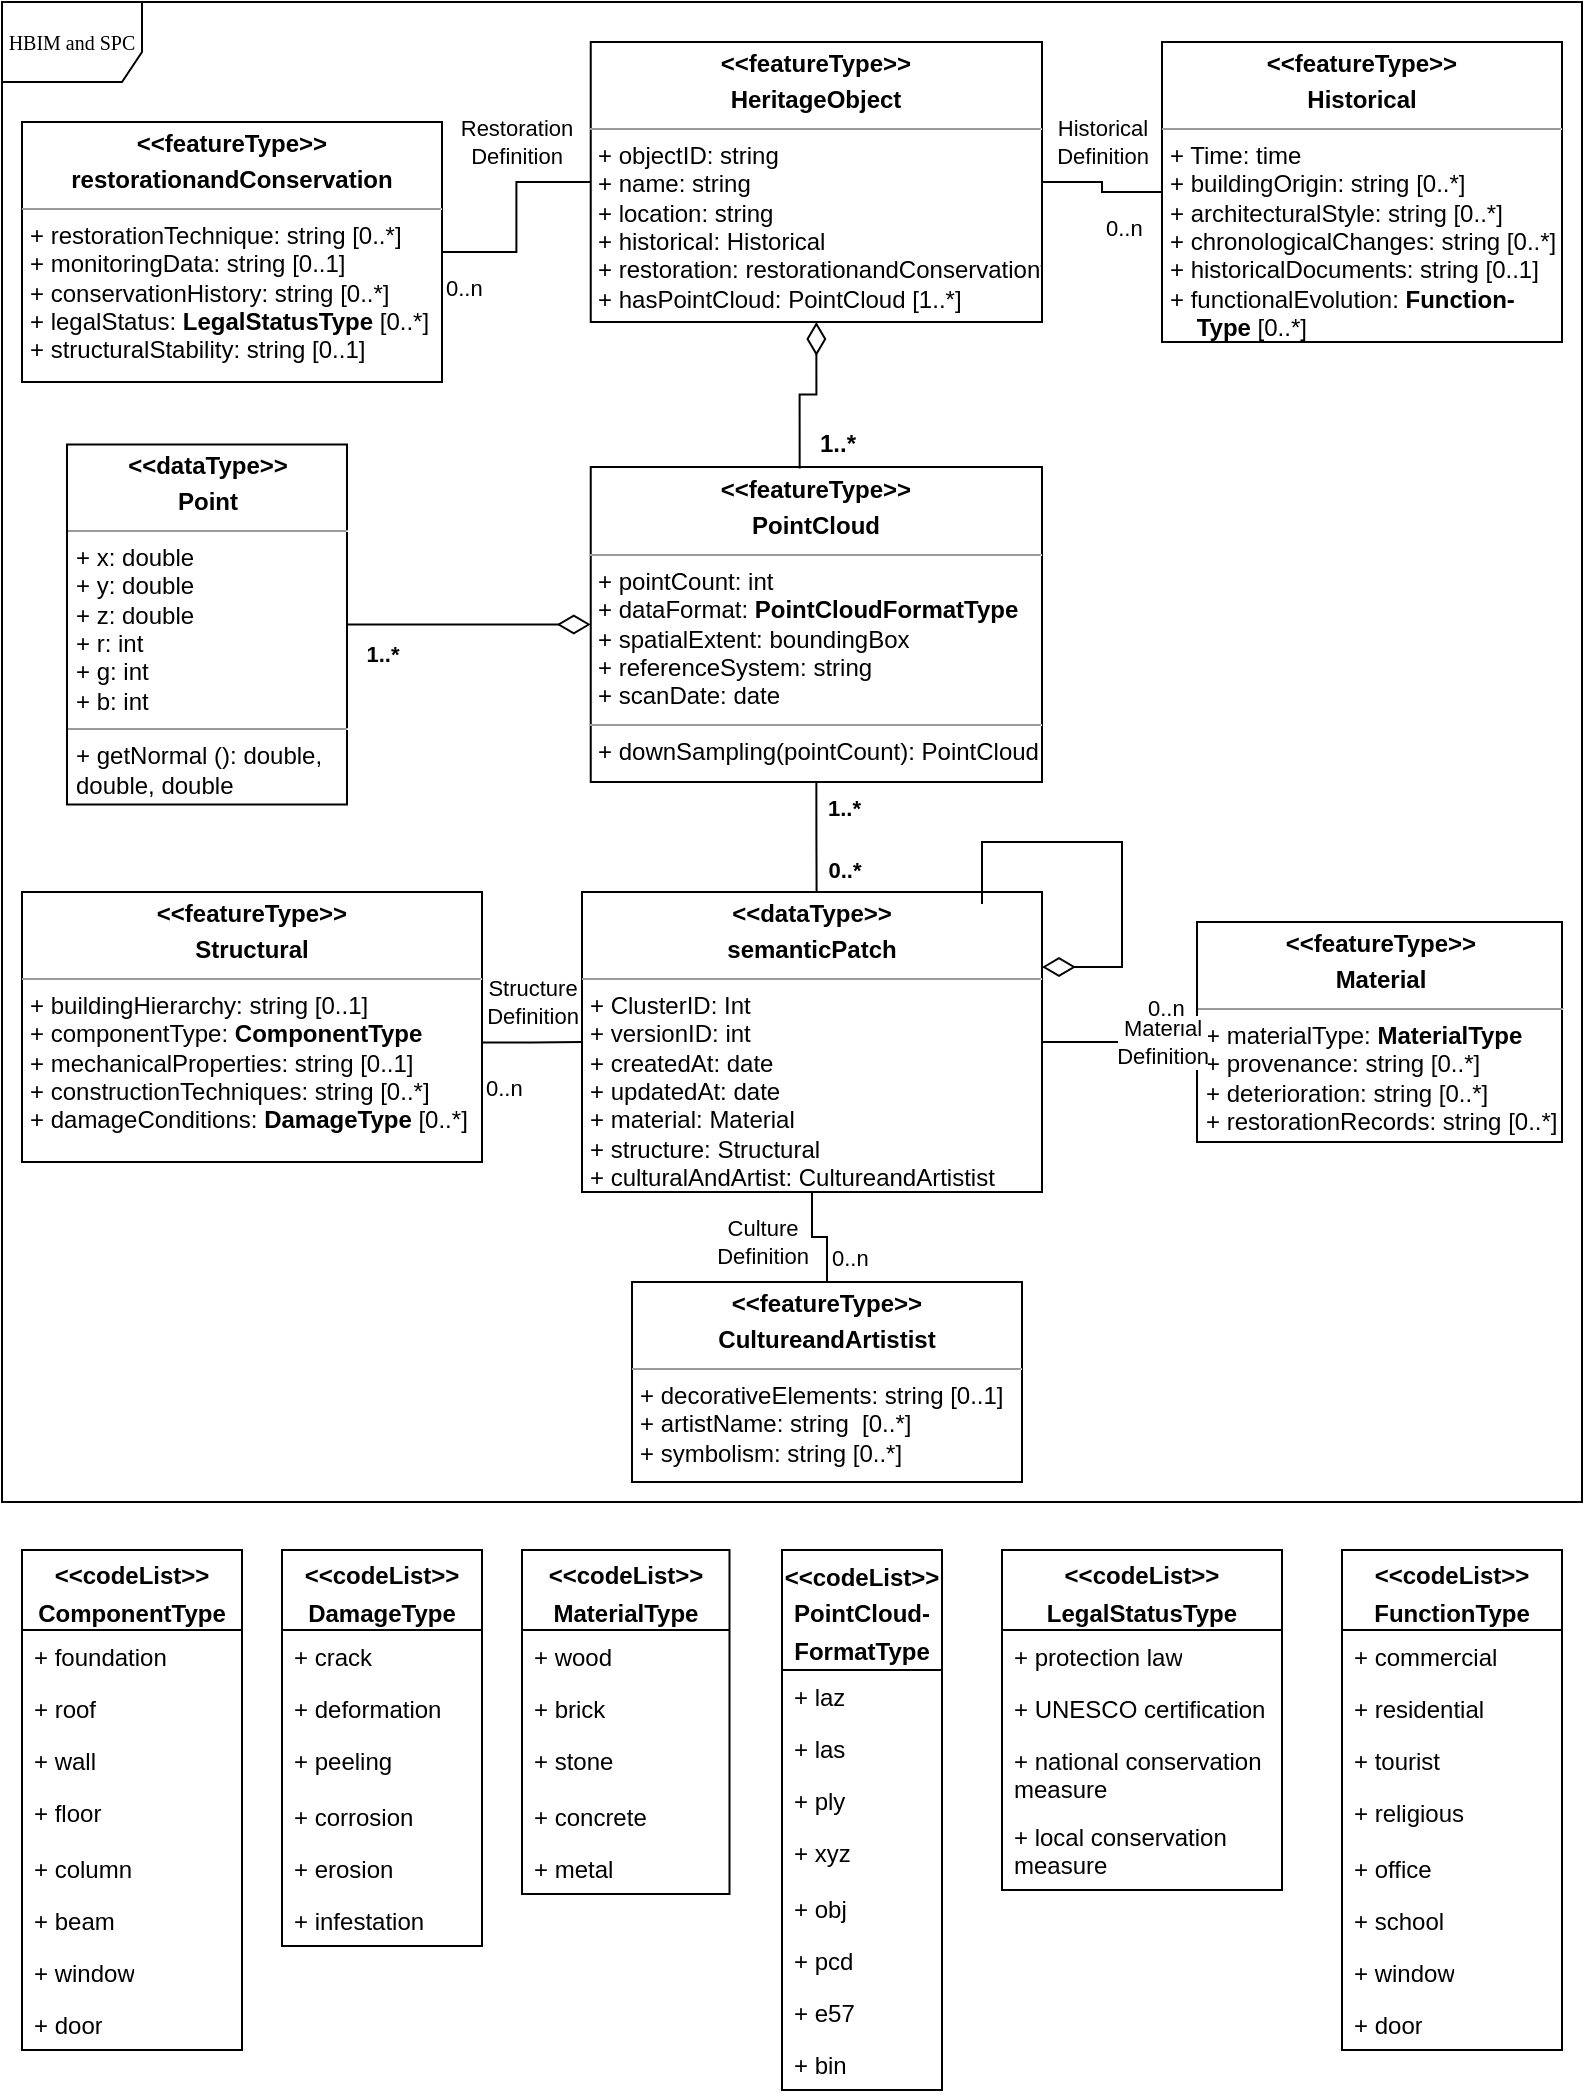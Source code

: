 <mxfile version="27.1.6">
  <diagram name="Page-1" id="c4acf3e9-155e-7222-9cf6-157b1a14988f">
    <mxGraphModel dx="1188" dy="654" grid="1" gridSize="10" guides="1" tooltips="1" connect="1" arrows="1" fold="1" page="1" pageScale="1" pageWidth="850" pageHeight="1100" background="none" math="0" shadow="0">
      <root>
        <mxCell id="0" />
        <mxCell id="1" parent="0" />
        <mxCell id="17acba5748e5396b-1" value="HBIM and SPC" style="shape=umlFrame;whiteSpace=wrap;html=1;rounded=0;shadow=0;comic=0;labelBackgroundColor=none;strokeWidth=1;fontFamily=Verdana;fontSize=10;align=center;width=70;height=40;" parent="1" vertex="1">
          <mxGeometry x="30" y="20" width="790" height="750" as="geometry" />
        </mxCell>
        <mxCell id="5d2195bd80daf111-15" value="&lt;p style=&quot;margin:0px;margin-top:4px;text-align:center;&quot;&gt;&lt;b&gt;&amp;lt;&amp;lt;dataType&amp;gt;&amp;gt;&lt;/b&gt;&lt;b&gt;&lt;/b&gt;&lt;/p&gt;&lt;p style=&quot;margin:0px;margin-top:4px;text-align:center;&quot;&gt;&lt;b&gt;Point&lt;/b&gt;&lt;/p&gt;&lt;hr size=&quot;1&quot;&gt;&lt;p style=&quot;margin:0px;margin-left:4px;&quot;&gt;+ x:&amp;nbsp;&lt;span style=&quot;background-color: transparent; color: light-dark(rgb(0, 0, 0), rgb(255, 255, 255));&quot;&gt;double&lt;/span&gt;&lt;/p&gt;&lt;p style=&quot;margin:0px;margin-left:4px;&quot;&gt;+ y:&amp;nbsp;&lt;span style=&quot;background-color: transparent; color: light-dark(rgb(0, 0, 0), rgb(255, 255, 255));&quot;&gt;double&lt;/span&gt;&lt;/p&gt;&lt;p style=&quot;margin:0px;margin-left:4px;&quot;&gt;+ z: double&lt;br&gt;+ r: int&lt;/p&gt;&lt;p style=&quot;margin:0px;margin-left:4px;&quot;&gt;+ g: int&lt;/p&gt;&lt;p style=&quot;margin:0px;margin-left:4px;&quot;&gt;+ b: int&lt;/p&gt;&lt;hr size=&quot;1&quot;&gt;&lt;p style=&quot;margin:0px;margin-left:4px;&quot;&gt;+ getNormal (): double,&amp;nbsp;&lt;/p&gt;&lt;p style=&quot;margin:0px;margin-left:4px;&quot;&gt;double, double&lt;/p&gt;" style="verticalAlign=top;align=left;overflow=fill;fontSize=12;fontFamily=Helvetica;html=1;rounded=0;shadow=0;comic=0;labelBackgroundColor=none;strokeWidth=1" parent="1" vertex="1">
          <mxGeometry x="62.5" y="241.25" width="140" height="180" as="geometry" />
        </mxCell>
        <mxCell id="5d2195bd80daf111-18" value="&lt;p style=&quot;margin:0px;margin-top:4px;text-align:center;&quot;&gt;&lt;b&gt;&amp;lt;&amp;lt;featureType&amp;gt;&amp;gt;&lt;/b&gt;&lt;b&gt;&lt;/b&gt;&lt;/p&gt;&lt;p style=&quot;margin:0px;margin-top:4px;text-align:center;&quot;&gt;&lt;b&gt;HeritageObject&lt;/b&gt;&lt;/p&gt;&lt;hr size=&quot;1&quot;&gt;&lt;p style=&quot;margin:0px;margin-left:4px;&quot;&gt;+ objectID: string&lt;br&gt;+ name: string&lt;/p&gt;&lt;p style=&quot;margin:0px;margin-left:4px;&quot;&gt;+ location: string&lt;/p&gt;&lt;p style=&quot;margin:0px;margin-left:4px;&quot;&gt;+ historical: Historical&lt;/p&gt;&lt;p style=&quot;margin: 0px 0px 0px 4px;&quot;&gt;+ restoration:&amp;nbsp;&lt;span style=&quot;background-color: transparent; color: light-dark(rgb(0, 0, 0), rgb(255, 255, 255)); text-align: center;&quot;&gt;restorationandConservationt&lt;/span&gt;&lt;/p&gt;&lt;p style=&quot;margin:0px;margin-left:4px;&quot;&gt;+ hasPointCloud: PointCloud [1..*]&lt;/p&gt;" style="verticalAlign=top;align=left;overflow=fill;fontSize=12;fontFamily=Helvetica;html=1;rounded=0;shadow=0;comic=0;labelBackgroundColor=none;strokeWidth=1" parent="1" vertex="1">
          <mxGeometry x="324.37" y="40" width="225.63" height="140" as="geometry" />
        </mxCell>
        <mxCell id="TEzwwiUS5SfaXioJ1mf_-9" value="&lt;p style=&quot;margin:0px;margin-top:4px;text-align:center;&quot;&gt;&lt;b&gt;&amp;lt;&amp;lt;featureType&amp;gt;&amp;gt;&lt;/b&gt;&lt;b&gt;&lt;/b&gt;&lt;/p&gt;&lt;p style=&quot;margin:0px;margin-top:4px;text-align:center;&quot;&gt;&lt;b&gt;PointCloud&lt;/b&gt;&lt;/p&gt;&lt;hr size=&quot;1&quot;&gt;&lt;p style=&quot;margin:0px;margin-left:4px;&quot;&gt;+ pointCount: int&lt;/p&gt;&lt;p style=&quot;margin:0px;margin-left:4px;&quot;&gt;+ dataFormat:&amp;nbsp;&lt;b style=&quot;text-align: center;&quot;&gt;PointCloudFormatType&lt;/b&gt;&lt;br&gt;+ spatialExtent: boundingBox&lt;br&gt;&lt;/p&gt;&lt;p style=&quot;margin:0px;margin-left:4px;&quot;&gt;+ referenceSystem: string&lt;/p&gt;&lt;p style=&quot;margin:0px;margin-left:4px;&quot;&gt;+ scanDate: date&lt;/p&gt;&lt;hr size=&quot;1&quot;&gt;&lt;p style=&quot;margin:0px;margin-left:4px;&quot;&gt;+ downSampling(pointCount): PointCloud&lt;/p&gt;" style="verticalAlign=top;align=left;overflow=fill;fontSize=12;fontFamily=Helvetica;html=1;rounded=0;shadow=0;comic=0;labelBackgroundColor=none;strokeWidth=1" parent="1" vertex="1">
          <mxGeometry x="324.37" y="252.5" width="225.63" height="157.5" as="geometry" />
        </mxCell>
        <mxCell id="TEzwwiUS5SfaXioJ1mf_-10" value="&lt;p style=&quot;margin:0px;margin-top:4px;text-align:center;&quot;&gt;&lt;b&gt;&amp;lt;&amp;lt;featureType&amp;gt;&amp;gt;&lt;/b&gt;&lt;b&gt;&lt;/b&gt;&lt;/p&gt;&lt;p style=&quot;margin:0px;margin-top:4px;text-align:center;&quot;&gt;&lt;b&gt;Historical&lt;/b&gt;&lt;/p&gt;&lt;hr size=&quot;1&quot;&gt;&lt;p style=&quot;margin:0px;margin-left:4px;&quot;&gt;+ Time: time&lt;/p&gt;&lt;p style=&quot;margin:0px;margin-left:4px;&quot;&gt;+ buildingOrigin: string&amp;nbsp;&lt;span style=&quot;background-color: transparent; color: light-dark(rgb(0, 0, 0), rgb(255, 255, 255));&quot;&gt;[0..*]&lt;/span&gt;&lt;/p&gt;&lt;p style=&quot;margin:0px;margin-left:4px;&quot;&gt;+ architecturalStyle: string&amp;nbsp;[0..*]&lt;/p&gt;&lt;p style=&quot;margin:0px;margin-left:4px;&quot;&gt;+ chronologicalChanges: string&amp;nbsp;[0..*]&lt;/p&gt;&lt;p style=&quot;margin:0px;margin-left:4px;&quot;&gt;+ historicalDocuments: string&amp;nbsp;[0..1]&lt;/p&gt;&lt;p style=&quot;margin:0px;margin-left:4px;&quot;&gt;+ functionalEvolution: &lt;b&gt;Function-&lt;/b&gt;&lt;/p&gt;&lt;p style=&quot;margin:0px;margin-left:4px;&quot;&gt;&lt;b&gt;&amp;nbsp; &amp;nbsp; T&lt;span style=&quot;background-color: transparent; color: light-dark(rgb(0, 0, 0), rgb(255, 255, 255));&quot;&gt;ype&amp;nbsp;&lt;/span&gt;&lt;/b&gt;&lt;span style=&quot;background-color: transparent; color: light-dark(rgb(0, 0, 0), rgb(255, 255, 255));&quot;&gt;[0..*]&lt;/span&gt;&lt;/p&gt;" style="verticalAlign=top;align=left;overflow=fill;fontSize=12;fontFamily=Helvetica;html=1;rounded=0;shadow=0;comic=0;labelBackgroundColor=none;strokeWidth=1" parent="1" vertex="1">
          <mxGeometry x="610" y="40" width="200" height="150" as="geometry" />
        </mxCell>
        <mxCell id="TEzwwiUS5SfaXioJ1mf_-11" value="&lt;p style=&quot;margin:0px;margin-top:4px;text-align:center;&quot;&gt;&lt;b&gt;&amp;lt;&amp;lt;featureType&amp;gt;&amp;gt;&lt;/b&gt;&lt;b&gt;&lt;/b&gt;&lt;/p&gt;&lt;p style=&quot;margin:0px;margin-top:4px;text-align:center;&quot;&gt;&lt;b&gt;CultureandArtistist&lt;/b&gt;&lt;/p&gt;&lt;hr size=&quot;1&quot;&gt;&lt;p style=&quot;margin:0px;margin-left:4px;&quot;&gt;+ decorativeElements: string [0..1]&lt;/p&gt;&lt;p style=&quot;margin:0px;margin-left:4px;&quot;&gt;+ artistName: string&amp;nbsp; [0..*]&lt;br&gt;&lt;/p&gt;&lt;p style=&quot;margin:0px;margin-left:4px;&quot;&gt;+ symbolism: string&amp;nbsp;[0..*]&lt;/p&gt;&lt;p style=&quot;margin:0px;margin-left:4px;&quot;&gt;&lt;br&gt;&lt;/p&gt;&lt;hr size=&quot;1&quot;&gt;&lt;p style=&quot;margin:0px;margin-left:4px;&quot;&gt;&lt;br&gt;&lt;/p&gt;" style="verticalAlign=top;align=left;overflow=fill;fontSize=12;fontFamily=Helvetica;html=1;rounded=0;shadow=0;comic=0;labelBackgroundColor=none;strokeWidth=1" parent="1" vertex="1">
          <mxGeometry x="345" y="660" width="195" height="100" as="geometry" />
        </mxCell>
        <mxCell id="nKKZoiiLEV9BoTgGwU7D-1" value="&lt;p style=&quot;margin:0px;margin-top:4px;text-align:center;&quot;&gt;&lt;b&gt;&amp;lt;&amp;lt;dataType&amp;gt;&amp;gt;&lt;/b&gt;&lt;b&gt;&lt;/b&gt;&lt;/p&gt;&lt;p style=&quot;margin:0px;margin-top:4px;text-align:center;&quot;&gt;&lt;b&gt;semanticPatch&lt;/b&gt;&lt;/p&gt;&lt;hr size=&quot;1&quot;&gt;&lt;p style=&quot;margin:0px;margin-left:4px;&quot;&gt;+ ClusterID: Int&lt;/p&gt;&lt;p style=&quot;margin:0px;margin-left:4px;&quot;&gt;+&amp;nbsp;versionID: int&lt;/p&gt;&lt;p style=&quot;margin:0px;margin-left:4px;&quot;&gt;+&amp;nbsp;createdAt: date&lt;/p&gt;&lt;p style=&quot;margin:0px;margin-left:4px;&quot;&gt;+&amp;nbsp;updatedAt: date&lt;br&gt;+ material: Material&lt;br&gt;&lt;/p&gt;&lt;p style=&quot;margin:0px;margin-left:4px;&quot;&gt;+ structure: Structural&lt;/p&gt;&lt;p style=&quot;margin:0px;margin-left:4px;&quot;&gt;&lt;span style=&quot;background-color: transparent;&quot;&gt;+ culturalAndArtist:&amp;nbsp;&lt;/span&gt;&lt;span style=&quot;background-color: transparent; color: light-dark(rgb(0, 0, 0), rgb(255, 255, 255)); text-align: center;&quot;&gt;CultureandArtistist&lt;/span&gt;&lt;/p&gt;" style="verticalAlign=top;align=left;overflow=fill;fontSize=12;fontFamily=Helvetica;html=1;rounded=0;shadow=0;comic=0;labelBackgroundColor=none;strokeWidth=1" parent="1" vertex="1">
          <mxGeometry x="320" y="465" width="230" height="150" as="geometry" />
        </mxCell>
        <mxCell id="nKKZoiiLEV9BoTgGwU7D-4" value="&lt;span style=&quot;font-size: 12px; background-color: rgb(255, 255, 255);&quot;&gt;&lt;b&gt;1..*&lt;/b&gt;&lt;/span&gt;" style="endArrow=none;html=1;endSize=12;startArrow=diamondThin;startSize=14;startFill=0;edgeStyle=orthogonalEdgeStyle;align=left;verticalAlign=bottom;rounded=0;exitX=0.5;exitY=1;exitDx=0;exitDy=0;entryX=0.463;entryY=0.005;entryDx=0;entryDy=0;entryPerimeter=0;" parent="1" source="5d2195bd80daf111-18" target="TEzwwiUS5SfaXioJ1mf_-9" edge="1">
          <mxGeometry x="0.92" y="8" relative="1" as="geometry">
            <mxPoint x="476.58" y="139.78" as="sourcePoint" />
            <mxPoint x="426.5" y="190" as="targetPoint" />
            <mxPoint as="offset" />
          </mxGeometry>
        </mxCell>
        <mxCell id="nAgL4a00uUSetXV4vr-E-5" value="&lt;p style=&quot;text-wrap-mode: nowrap; margin: 4px 0px 0px;&quot;&gt;&lt;b&gt;&amp;lt;&amp;lt;codeList&amp;gt;&amp;gt;&lt;/b&gt;&lt;/p&gt;&lt;p style=&quot;text-wrap-mode: nowrap; margin: 4px 0px 0px;&quot;&gt;&lt;b&gt;MaterialType&lt;/b&gt;&lt;/p&gt;" style="swimlane;fontStyle=0;childLayout=stackLayout;horizontal=1;startSize=40;fillColor=none;horizontalStack=0;resizeParent=1;resizeParentMax=0;resizeLast=0;collapsible=1;marginBottom=0;whiteSpace=wrap;html=1;" parent="1" vertex="1">
          <mxGeometry x="290" y="794" width="103.75" height="172" as="geometry">
            <mxRectangle x="45" y="650" width="140" height="50" as="alternateBounds" />
          </mxGeometry>
        </mxCell>
        <mxCell id="nAgL4a00uUSetXV4vr-E-6" value="+ wood" style="text;strokeColor=none;fillColor=none;align=left;verticalAlign=top;spacingLeft=4;spacingRight=4;overflow=hidden;rotatable=0;points=[[0,0.5],[1,0.5]];portConstraint=eastwest;whiteSpace=wrap;html=1;" parent="nAgL4a00uUSetXV4vr-E-5" vertex="1">
          <mxGeometry y="40" width="103.75" height="26" as="geometry" />
        </mxCell>
        <mxCell id="nAgL4a00uUSetXV4vr-E-7" value="+ brick" style="text;strokeColor=none;fillColor=none;align=left;verticalAlign=top;spacingLeft=4;spacingRight=4;overflow=hidden;rotatable=0;points=[[0,0.5],[1,0.5]];portConstraint=eastwest;whiteSpace=wrap;html=1;" parent="nAgL4a00uUSetXV4vr-E-5" vertex="1">
          <mxGeometry y="66" width="103.75" height="26" as="geometry" />
        </mxCell>
        <mxCell id="nAgL4a00uUSetXV4vr-E-8" value="+ stone" style="text;strokeColor=none;fillColor=none;align=left;verticalAlign=top;spacingLeft=4;spacingRight=4;overflow=hidden;rotatable=0;points=[[0,0.5],[1,0.5]];portConstraint=eastwest;whiteSpace=wrap;html=1;" parent="nAgL4a00uUSetXV4vr-E-5" vertex="1">
          <mxGeometry y="92" width="103.75" height="28" as="geometry" />
        </mxCell>
        <mxCell id="nAgL4a00uUSetXV4vr-E-10" value="+ concrete" style="text;strokeColor=none;fillColor=none;align=left;verticalAlign=top;spacingLeft=4;spacingRight=4;overflow=hidden;rotatable=0;points=[[0,0.5],[1,0.5]];portConstraint=eastwest;whiteSpace=wrap;html=1;" parent="nAgL4a00uUSetXV4vr-E-5" vertex="1">
          <mxGeometry y="120" width="103.75" height="26" as="geometry" />
        </mxCell>
        <mxCell id="nAgL4a00uUSetXV4vr-E-9" value="+ metal" style="text;strokeColor=none;fillColor=none;align=left;verticalAlign=top;spacingLeft=4;spacingRight=4;overflow=hidden;rotatable=0;points=[[0,0.5],[1,0.5]];portConstraint=eastwest;whiteSpace=wrap;html=1;" parent="nAgL4a00uUSetXV4vr-E-5" vertex="1">
          <mxGeometry y="146" width="103.75" height="26" as="geometry" />
        </mxCell>
        <mxCell id="CEyRhejeGveDKExYz_UF-1" value="&lt;p style=&quot;text-wrap-mode: nowrap; margin: 4px 0px 0px;&quot;&gt;&lt;b&gt;&amp;lt;&amp;lt;codeList&amp;gt;&amp;gt;&lt;/b&gt;&lt;/p&gt;&lt;p style=&quot;text-wrap-mode: nowrap; margin: 4px 0px 0px;&quot;&gt;&lt;b&gt;ComponentType&lt;/b&gt;&lt;/p&gt;" style="swimlane;fontStyle=0;childLayout=stackLayout;horizontal=1;startSize=40;fillColor=none;horizontalStack=0;resizeParent=1;resizeParentMax=0;resizeLast=0;collapsible=1;marginBottom=0;whiteSpace=wrap;html=1;" parent="1" vertex="1">
          <mxGeometry x="40" y="794" width="110" height="250" as="geometry">
            <mxRectangle x="45" y="650" width="140" height="50" as="alternateBounds" />
          </mxGeometry>
        </mxCell>
        <mxCell id="CEyRhejeGveDKExYz_UF-2" value="+ foundation" style="text;strokeColor=none;fillColor=none;align=left;verticalAlign=top;spacingLeft=4;spacingRight=4;overflow=hidden;rotatable=0;points=[[0,0.5],[1,0.5]];portConstraint=eastwest;whiteSpace=wrap;html=1;" parent="CEyRhejeGveDKExYz_UF-1" vertex="1">
          <mxGeometry y="40" width="110" height="26" as="geometry" />
        </mxCell>
        <mxCell id="pAKOb-ZC2pS0GvRrbrl5-13" value="+ roof" style="text;strokeColor=none;fillColor=none;align=left;verticalAlign=top;spacingLeft=4;spacingRight=4;overflow=hidden;rotatable=0;points=[[0,0.5],[1,0.5]];portConstraint=eastwest;whiteSpace=wrap;html=1;" parent="CEyRhejeGveDKExYz_UF-1" vertex="1">
          <mxGeometry y="66" width="110" height="26" as="geometry" />
        </mxCell>
        <mxCell id="CEyRhejeGveDKExYz_UF-3" value="+ wall" style="text;strokeColor=none;fillColor=none;align=left;verticalAlign=top;spacingLeft=4;spacingRight=4;overflow=hidden;rotatable=0;points=[[0,0.5],[1,0.5]];portConstraint=eastwest;whiteSpace=wrap;html=1;" parent="CEyRhejeGveDKExYz_UF-1" vertex="1">
          <mxGeometry y="92" width="110" height="26" as="geometry" />
        </mxCell>
        <mxCell id="CEyRhejeGveDKExYz_UF-4" value="+ floor" style="text;strokeColor=none;fillColor=none;align=left;verticalAlign=top;spacingLeft=4;spacingRight=4;overflow=hidden;rotatable=0;points=[[0,0.5],[1,0.5]];portConstraint=eastwest;whiteSpace=wrap;html=1;" parent="CEyRhejeGveDKExYz_UF-1" vertex="1">
          <mxGeometry y="118" width="110" height="28" as="geometry" />
        </mxCell>
        <mxCell id="CEyRhejeGveDKExYz_UF-5" value="+ column" style="text;strokeColor=none;fillColor=none;align=left;verticalAlign=top;spacingLeft=4;spacingRight=4;overflow=hidden;rotatable=0;points=[[0,0.5],[1,0.5]];portConstraint=eastwest;whiteSpace=wrap;html=1;" parent="CEyRhejeGveDKExYz_UF-1" vertex="1">
          <mxGeometry y="146" width="110" height="26" as="geometry" />
        </mxCell>
        <mxCell id="CEyRhejeGveDKExYz_UF-6" value="+ beam" style="text;strokeColor=none;fillColor=none;align=left;verticalAlign=top;spacingLeft=4;spacingRight=4;overflow=hidden;rotatable=0;points=[[0,0.5],[1,0.5]];portConstraint=eastwest;whiteSpace=wrap;html=1;" parent="CEyRhejeGveDKExYz_UF-1" vertex="1">
          <mxGeometry y="172" width="110" height="26" as="geometry" />
        </mxCell>
        <mxCell id="pAKOb-ZC2pS0GvRrbrl5-14" value="+ window" style="text;strokeColor=none;fillColor=none;align=left;verticalAlign=top;spacingLeft=4;spacingRight=4;overflow=hidden;rotatable=0;points=[[0,0.5],[1,0.5]];portConstraint=eastwest;whiteSpace=wrap;html=1;" parent="CEyRhejeGveDKExYz_UF-1" vertex="1">
          <mxGeometry y="198" width="110" height="26" as="geometry" />
        </mxCell>
        <mxCell id="pAKOb-ZC2pS0GvRrbrl5-15" value="+ door" style="text;strokeColor=none;fillColor=none;align=left;verticalAlign=top;spacingLeft=4;spacingRight=4;overflow=hidden;rotatable=0;points=[[0,0.5],[1,0.5]];portConstraint=eastwest;whiteSpace=wrap;html=1;" parent="CEyRhejeGveDKExYz_UF-1" vertex="1">
          <mxGeometry y="224" width="110" height="26" as="geometry" />
        </mxCell>
        <mxCell id="pAKOb-ZC2pS0GvRrbrl5-5" value="&lt;p style=&quot;margin:0px;margin-top:4px;text-align:center;&quot;&gt;&lt;b&gt;&amp;lt;&amp;lt;featureType&amp;gt;&amp;gt;&lt;/b&gt;&lt;b&gt;&lt;/b&gt;&lt;/p&gt;&lt;p style=&quot;margin:0px;margin-top:4px;text-align:center;&quot;&gt;&lt;b&gt;Material&lt;/b&gt;&lt;/p&gt;&lt;hr size=&quot;1&quot;&gt;&lt;p style=&quot;margin:0px;margin-left:4px;&quot;&gt;+ materialType:&amp;nbsp;&lt;b style=&quot;background-color: transparent; color: light-dark(rgb(0, 0, 0), rgb(255, 255, 255)); text-align: center;&quot;&gt;MaterialType&lt;/b&gt;&lt;/p&gt;&lt;p style=&quot;margin:0px;margin-left:4px;&quot;&gt;+ provenance: string&amp;nbsp;&lt;span style=&quot;background-color: transparent; color: light-dark(rgb(0, 0, 0), rgb(255, 255, 255));&quot;&gt;[0..*]&lt;/span&gt;&lt;/p&gt;&lt;p style=&quot;margin:0px;margin-left:4px;&quot;&gt;+ deterioration: string&amp;nbsp;&lt;span style=&quot;background-color: transparent; color: light-dark(rgb(0, 0, 0), rgb(255, 255, 255));&quot;&gt;[0..*]&lt;/span&gt;&lt;/p&gt;&lt;p style=&quot;margin:0px;margin-left:4px;&quot;&gt;+ restorationRecords: string&amp;nbsp;&lt;span style=&quot;background-color: transparent; color: light-dark(rgb(0, 0, 0), rgb(255, 255, 255));&quot;&gt;[0..*]&lt;/span&gt;&lt;/p&gt;" style="verticalAlign=top;align=left;overflow=fill;fontSize=12;fontFamily=Helvetica;html=1;rounded=0;shadow=0;comic=0;labelBackgroundColor=none;strokeWidth=1" parent="1" vertex="1">
          <mxGeometry x="627.5" y="480" width="182.5" height="110" as="geometry" />
        </mxCell>
        <mxCell id="pAKOb-ZC2pS0GvRrbrl5-6" value="&lt;p style=&quot;margin:0px;margin-top:4px;text-align:center;&quot;&gt;&lt;b&gt;&amp;lt;&amp;lt;featureType&amp;gt;&amp;gt;&lt;/b&gt;&lt;b&gt;&lt;/b&gt;&lt;/p&gt;&lt;p style=&quot;margin:0px;margin-top:4px;text-align:center;&quot;&gt;&lt;b&gt;Structural&lt;/b&gt;&lt;/p&gt;&lt;hr size=&quot;1&quot;&gt;&lt;p style=&quot;margin:0px;margin-left:4px;&quot;&gt;+ buildingHierarchy: string&amp;nbsp;[0..1]&lt;/p&gt;&lt;p style=&quot;margin:0px;margin-left:4px;&quot;&gt;+ componentType:&amp;nbsp;&lt;b style=&quot;background-color: transparent; color: light-dark(rgb(0, 0, 0), rgb(255, 255, 255)); text-align: center;&quot;&gt;ComponentType&lt;/b&gt;&lt;/p&gt;&lt;p style=&quot;margin:0px;margin-left:4px;&quot;&gt;+ mechanicalProperties: string&amp;nbsp;[0..1]&lt;/p&gt;&lt;p style=&quot;margin:0px;margin-left:4px;&quot;&gt;+ constructionTechniques: string&amp;nbsp;[0..*]&lt;/p&gt;&lt;p style=&quot;margin:0px;margin-left:4px;&quot;&gt;+ damageConditions: &lt;b&gt;DamageType&amp;nbsp;&lt;/b&gt;&lt;span style=&quot;background-color: transparent; color: light-dark(rgb(0, 0, 0), rgb(255, 255, 255));&quot;&gt;[0..*]&lt;/span&gt;&lt;/p&gt;" style="verticalAlign=top;align=left;overflow=fill;fontSize=12;fontFamily=Helvetica;html=1;rounded=0;shadow=0;comic=0;labelBackgroundColor=none;strokeWidth=1" parent="1" vertex="1">
          <mxGeometry x="40" y="465" width="230" height="135" as="geometry" />
        </mxCell>
        <mxCell id="pAKOb-ZC2pS0GvRrbrl5-16" value="&lt;p style=&quot;text-wrap-mode: nowrap; margin: 4px 0px 0px;&quot;&gt;&lt;b&gt;&amp;lt;&amp;lt;codeList&amp;gt;&amp;gt;&lt;/b&gt;&lt;/p&gt;&lt;p style=&quot;text-wrap-mode: nowrap; margin: 4px 0px 0px;&quot;&gt;&lt;b&gt;DamageType&lt;/b&gt;&lt;/p&gt;" style="swimlane;fontStyle=0;childLayout=stackLayout;horizontal=1;startSize=40;fillColor=none;horizontalStack=0;resizeParent=1;resizeParentMax=0;resizeLast=0;collapsible=1;marginBottom=0;whiteSpace=wrap;html=1;" parent="1" vertex="1">
          <mxGeometry x="170" y="794" width="100" height="198" as="geometry">
            <mxRectangle x="45" y="650" width="140" height="50" as="alternateBounds" />
          </mxGeometry>
        </mxCell>
        <mxCell id="pAKOb-ZC2pS0GvRrbrl5-17" value="+ crack" style="text;strokeColor=none;fillColor=none;align=left;verticalAlign=top;spacingLeft=4;spacingRight=4;overflow=hidden;rotatable=0;points=[[0,0.5],[1,0.5]];portConstraint=eastwest;whiteSpace=wrap;html=1;" parent="pAKOb-ZC2pS0GvRrbrl5-16" vertex="1">
          <mxGeometry y="40" width="100" height="26" as="geometry" />
        </mxCell>
        <mxCell id="pAKOb-ZC2pS0GvRrbrl5-18" value="+ deformation" style="text;strokeColor=none;fillColor=none;align=left;verticalAlign=top;spacingLeft=4;spacingRight=4;overflow=hidden;rotatable=0;points=[[0,0.5],[1,0.5]];portConstraint=eastwest;whiteSpace=wrap;html=1;" parent="pAKOb-ZC2pS0GvRrbrl5-16" vertex="1">
          <mxGeometry y="66" width="100" height="26" as="geometry" />
        </mxCell>
        <mxCell id="pAKOb-ZC2pS0GvRrbrl5-19" value="+ peeling" style="text;strokeColor=none;fillColor=none;align=left;verticalAlign=top;spacingLeft=4;spacingRight=4;overflow=hidden;rotatable=0;points=[[0,0.5],[1,0.5]];portConstraint=eastwest;whiteSpace=wrap;html=1;" parent="pAKOb-ZC2pS0GvRrbrl5-16" vertex="1">
          <mxGeometry y="92" width="100" height="28" as="geometry" />
        </mxCell>
        <mxCell id="pAKOb-ZC2pS0GvRrbrl5-20" value="+ corrosion" style="text;strokeColor=none;fillColor=none;align=left;verticalAlign=top;spacingLeft=4;spacingRight=4;overflow=hidden;rotatable=0;points=[[0,0.5],[1,0.5]];portConstraint=eastwest;whiteSpace=wrap;html=1;" parent="pAKOb-ZC2pS0GvRrbrl5-16" vertex="1">
          <mxGeometry y="120" width="100" height="26" as="geometry" />
        </mxCell>
        <mxCell id="pAKOb-ZC2pS0GvRrbrl5-21" value="+ erosion" style="text;strokeColor=none;fillColor=none;align=left;verticalAlign=top;spacingLeft=4;spacingRight=4;overflow=hidden;rotatable=0;points=[[0,0.5],[1,0.5]];portConstraint=eastwest;whiteSpace=wrap;html=1;" parent="pAKOb-ZC2pS0GvRrbrl5-16" vertex="1">
          <mxGeometry y="146" width="100" height="26" as="geometry" />
        </mxCell>
        <mxCell id="pAKOb-ZC2pS0GvRrbrl5-22" value="+ infestation" style="text;strokeColor=none;fillColor=none;align=left;verticalAlign=top;spacingLeft=4;spacingRight=4;overflow=hidden;rotatable=0;points=[[0,0.5],[1,0.5]];portConstraint=eastwest;whiteSpace=wrap;html=1;" parent="pAKOb-ZC2pS0GvRrbrl5-16" vertex="1">
          <mxGeometry y="172" width="100" height="26" as="geometry" />
        </mxCell>
        <mxCell id="pAKOb-ZC2pS0GvRrbrl5-23" value="&lt;p style=&quot;text-wrap-mode: nowrap; margin: 4px 0px 0px;&quot;&gt;&lt;b&gt;&amp;lt;&amp;lt;codeList&amp;gt;&amp;gt;&lt;/b&gt;&lt;/p&gt;&lt;p style=&quot;text-wrap-mode: nowrap; margin: 4px 0px 0px;&quot;&gt;&lt;span style=&quot;background-color: transparent; color: light-dark(rgb(0, 0, 0), rgb(255, 255, 255)); text-wrap-mode: wrap;&quot;&gt;&lt;b&gt;LegalStatusType&lt;/b&gt;&lt;/span&gt;&lt;/p&gt;" style="swimlane;fontStyle=0;childLayout=stackLayout;horizontal=1;startSize=40;fillColor=none;horizontalStack=0;resizeParent=1;resizeParentMax=0;resizeLast=0;collapsible=1;marginBottom=0;whiteSpace=wrap;html=1;" parent="1" vertex="1">
          <mxGeometry x="530" y="794" width="140" height="170" as="geometry">
            <mxRectangle x="45" y="650" width="140" height="50" as="alternateBounds" />
          </mxGeometry>
        </mxCell>
        <mxCell id="pAKOb-ZC2pS0GvRrbrl5-24" value="+ protection law" style="text;strokeColor=none;fillColor=none;align=left;verticalAlign=top;spacingLeft=4;spacingRight=4;overflow=hidden;rotatable=0;points=[[0,0.5],[1,0.5]];portConstraint=eastwest;whiteSpace=wrap;html=1;" parent="pAKOb-ZC2pS0GvRrbrl5-23" vertex="1">
          <mxGeometry y="40" width="140" height="26" as="geometry" />
        </mxCell>
        <mxCell id="pAKOb-ZC2pS0GvRrbrl5-25" value="+ UNESCO certification" style="text;strokeColor=none;fillColor=none;align=left;verticalAlign=top;spacingLeft=4;spacingRight=4;overflow=hidden;rotatable=0;points=[[0,0.5],[1,0.5]];portConstraint=eastwest;whiteSpace=wrap;html=1;" parent="pAKOb-ZC2pS0GvRrbrl5-23" vertex="1">
          <mxGeometry y="66" width="140" height="26" as="geometry" />
        </mxCell>
        <mxCell id="pAKOb-ZC2pS0GvRrbrl5-26" value="+ national conservation measure" style="text;strokeColor=none;fillColor=none;align=left;verticalAlign=top;spacingLeft=4;spacingRight=4;overflow=hidden;rotatable=0;points=[[0,0.5],[1,0.5]];portConstraint=eastwest;whiteSpace=wrap;html=1;" parent="pAKOb-ZC2pS0GvRrbrl5-23" vertex="1">
          <mxGeometry y="92" width="140" height="38" as="geometry" />
        </mxCell>
        <mxCell id="pAKOb-ZC2pS0GvRrbrl5-27" value="+ local conservation measure" style="text;strokeColor=none;fillColor=none;align=left;verticalAlign=top;spacingLeft=4;spacingRight=4;overflow=hidden;rotatable=0;points=[[0,0.5],[1,0.5]];portConstraint=eastwest;whiteSpace=wrap;html=1;" parent="pAKOb-ZC2pS0GvRrbrl5-23" vertex="1">
          <mxGeometry y="130" width="140" height="40" as="geometry" />
        </mxCell>
        <mxCell id="pAKOb-ZC2pS0GvRrbrl5-38" value="&lt;p style=&quot;text-wrap-mode: nowrap; margin: 4px 0px 0px;&quot;&gt;&lt;b&gt;&amp;lt;&amp;lt;codeList&amp;gt;&amp;gt;&lt;/b&gt;&lt;/p&gt;&lt;p style=&quot;text-wrap-mode: nowrap; margin: 4px 0px 0px;&quot;&gt;&lt;b&gt;PointCloud-&lt;/b&gt;&lt;/p&gt;&lt;p style=&quot;text-wrap-mode: nowrap; margin: 4px 0px 0px;&quot;&gt;&lt;b&gt;F&lt;/b&gt;&lt;b style=&quot;background-color: transparent; color: light-dark(rgb(0, 0, 0), rgb(255, 255, 255));&quot;&gt;ormatType&lt;/b&gt;&lt;/p&gt;" style="swimlane;fontStyle=0;childLayout=stackLayout;horizontal=1;startSize=60;fillColor=none;horizontalStack=0;resizeParent=1;resizeParentMax=0;resizeLast=0;collapsible=1;marginBottom=0;whiteSpace=wrap;html=1;" parent="1" vertex="1">
          <mxGeometry x="420" y="794" width="80" height="270" as="geometry">
            <mxRectangle x="45" y="650" width="140" height="50" as="alternateBounds" />
          </mxGeometry>
        </mxCell>
        <mxCell id="pAKOb-ZC2pS0GvRrbrl5-39" value="+ laz" style="text;strokeColor=none;fillColor=none;align=left;verticalAlign=top;spacingLeft=4;spacingRight=4;overflow=hidden;rotatable=0;points=[[0,0.5],[1,0.5]];portConstraint=eastwest;whiteSpace=wrap;html=1;" parent="pAKOb-ZC2pS0GvRrbrl5-38" vertex="1">
          <mxGeometry y="60" width="80" height="26" as="geometry" />
        </mxCell>
        <mxCell id="pAKOb-ZC2pS0GvRrbrl5-40" value="+ las" style="text;strokeColor=none;fillColor=none;align=left;verticalAlign=top;spacingLeft=4;spacingRight=4;overflow=hidden;rotatable=0;points=[[0,0.5],[1,0.5]];portConstraint=eastwest;whiteSpace=wrap;html=1;" parent="pAKOb-ZC2pS0GvRrbrl5-38" vertex="1">
          <mxGeometry y="86" width="80" height="26" as="geometry" />
        </mxCell>
        <mxCell id="pAKOb-ZC2pS0GvRrbrl5-41" value="+ ply" style="text;strokeColor=none;fillColor=none;align=left;verticalAlign=top;spacingLeft=4;spacingRight=4;overflow=hidden;rotatable=0;points=[[0,0.5],[1,0.5]];portConstraint=eastwest;whiteSpace=wrap;html=1;" parent="pAKOb-ZC2pS0GvRrbrl5-38" vertex="1">
          <mxGeometry y="112" width="80" height="26" as="geometry" />
        </mxCell>
        <mxCell id="pAKOb-ZC2pS0GvRrbrl5-42" value="+ xyz" style="text;strokeColor=none;fillColor=none;align=left;verticalAlign=top;spacingLeft=4;spacingRight=4;overflow=hidden;rotatable=0;points=[[0,0.5],[1,0.5]];portConstraint=eastwest;whiteSpace=wrap;html=1;" parent="pAKOb-ZC2pS0GvRrbrl5-38" vertex="1">
          <mxGeometry y="138" width="80" height="28" as="geometry" />
        </mxCell>
        <mxCell id="pAKOb-ZC2pS0GvRrbrl5-43" value="+ obj" style="text;strokeColor=none;fillColor=none;align=left;verticalAlign=top;spacingLeft=4;spacingRight=4;overflow=hidden;rotatable=0;points=[[0,0.5],[1,0.5]];portConstraint=eastwest;whiteSpace=wrap;html=1;" parent="pAKOb-ZC2pS0GvRrbrl5-38" vertex="1">
          <mxGeometry y="166" width="80" height="26" as="geometry" />
        </mxCell>
        <mxCell id="pAKOb-ZC2pS0GvRrbrl5-44" value="+ pcd" style="text;strokeColor=none;fillColor=none;align=left;verticalAlign=top;spacingLeft=4;spacingRight=4;overflow=hidden;rotatable=0;points=[[0,0.5],[1,0.5]];portConstraint=eastwest;whiteSpace=wrap;html=1;" parent="pAKOb-ZC2pS0GvRrbrl5-38" vertex="1">
          <mxGeometry y="192" width="80" height="26" as="geometry" />
        </mxCell>
        <mxCell id="pAKOb-ZC2pS0GvRrbrl5-45" value="+ e57" style="text;strokeColor=none;fillColor=none;align=left;verticalAlign=top;spacingLeft=4;spacingRight=4;overflow=hidden;rotatable=0;points=[[0,0.5],[1,0.5]];portConstraint=eastwest;whiteSpace=wrap;html=1;" parent="pAKOb-ZC2pS0GvRrbrl5-38" vertex="1">
          <mxGeometry y="218" width="80" height="26" as="geometry" />
        </mxCell>
        <mxCell id="pAKOb-ZC2pS0GvRrbrl5-46" value="+ bin" style="text;strokeColor=none;fillColor=none;align=left;verticalAlign=top;spacingLeft=4;spacingRight=4;overflow=hidden;rotatable=0;points=[[0,0.5],[1,0.5]];portConstraint=eastwest;whiteSpace=wrap;html=1;" parent="pAKOb-ZC2pS0GvRrbrl5-38" vertex="1">
          <mxGeometry y="244" width="80" height="26" as="geometry" />
        </mxCell>
        <mxCell id="Inu9q2MYiWO567JAXrf5-1" value="&lt;p style=&quot;margin:0px;margin-top:4px;text-align:center;&quot;&gt;&lt;b&gt;&amp;lt;&amp;lt;featureType&amp;gt;&amp;gt;&lt;/b&gt;&lt;b&gt;&lt;/b&gt;&lt;/p&gt;&lt;p style=&quot;margin:0px;margin-top:4px;text-align:center;&quot;&gt;&lt;b&gt;restorationandConservation&lt;/b&gt;&lt;/p&gt;&lt;hr size=&quot;1&quot;&gt;&lt;p style=&quot;margin:0px;margin-left:4px;&quot;&gt;+ restorationTechnique: string&amp;nbsp;[0..*]&amp;nbsp;&lt;/p&gt;&lt;p style=&quot;margin:0px;margin-left:4px;&quot;&gt;+ monitoringData: string&amp;nbsp;[0..1]&lt;br&gt;&lt;/p&gt;&lt;p style=&quot;margin:0px;margin-left:4px;&quot;&gt;+ conservationHistory: string&amp;nbsp;[0..*]&lt;/p&gt;&lt;p style=&quot;margin:0px;margin-left:4px;&quot;&gt;+ legalStatus: &lt;b&gt;Le&lt;span style=&quot;background-color: transparent; color: light-dark(rgb(0, 0, 0), rgb(255, 255, 255));&quot;&gt;galStatusType&amp;nbsp;&lt;/span&gt;&lt;/b&gt;&lt;span style=&quot;background-color: transparent; color: light-dark(rgb(0, 0, 0), rgb(255, 255, 255));&quot;&gt;[0..*]&lt;/span&gt;&lt;b style=&quot;background-color: transparent; color: light-dark(rgb(0, 0, 0), rgb(255, 255, 255));&quot;&gt;&lt;span style=&quot;background-color: transparent; color: light-dark(rgb(0, 0, 0), rgb(255, 255, 255));&quot;&gt;&amp;nbsp;&lt;/span&gt;&lt;/b&gt;&lt;/p&gt;&lt;p style=&quot;margin:0px;margin-left:4px;&quot;&gt;+ structuralStability: string&amp;nbsp;[0..1]&lt;/p&gt;&lt;p style=&quot;margin:0px;margin-left:4px;&quot;&gt;&lt;br&gt;&lt;/p&gt;&lt;hr size=&quot;1&quot;&gt;&lt;p style=&quot;margin:0px;margin-left:4px;&quot;&gt;&lt;br&gt;&lt;/p&gt;" style="verticalAlign=top;align=left;overflow=fill;fontSize=12;fontFamily=Helvetica;html=1;rounded=0;shadow=0;comic=0;labelBackgroundColor=none;strokeWidth=1" parent="1" vertex="1">
          <mxGeometry x="40" y="80" width="210" height="130" as="geometry" />
        </mxCell>
        <mxCell id="-BvLvwuMiftf69CtkbRN-1" value="" style="endArrow=none;html=1;endSize=12;startArrow=diamondThin;startSize=14;startFill=0;edgeStyle=orthogonalEdgeStyle;align=left;verticalAlign=bottom;rounded=0;exitX=1;exitY=0.25;exitDx=0;exitDy=0;" parent="1" source="nKKZoiiLEV9BoTgGwU7D-1" edge="1">
          <mxGeometry x="-1" y="3" relative="1" as="geometry">
            <mxPoint x="290" y="450" as="sourcePoint" />
            <mxPoint x="520" y="470" as="targetPoint" />
            <Array as="points">
              <mxPoint x="590" y="503" />
              <mxPoint x="590" y="440" />
              <mxPoint x="520" y="440" />
              <mxPoint x="520" y="471" />
            </Array>
          </mxGeometry>
        </mxCell>
        <mxCell id="-BvLvwuMiftf69CtkbRN-2" value="&lt;b&gt;0..*&lt;/b&gt;" style="endArrow=none;html=1;endSize=12;startArrow=none;startSize=14;startFill=0;edgeStyle=orthogonalEdgeStyle;rounded=0;exitX=0.5;exitY=1;exitDx=0;exitDy=0;entryX=0.51;entryY=0;entryDx=0;entryDy=0;entryPerimeter=0;" parent="1" source="TEzwwiUS5SfaXioJ1mf_-9" target="nKKZoiiLEV9BoTgGwU7D-1" edge="1">
          <mxGeometry x="0.619" y="14" relative="1" as="geometry">
            <mxPoint x="290" y="240" as="sourcePoint" />
            <mxPoint x="450" y="240" as="targetPoint" />
            <mxPoint as="offset" />
          </mxGeometry>
        </mxCell>
        <mxCell id="-BvLvwuMiftf69CtkbRN-3" value="&lt;b&gt;1..*&lt;/b&gt;" style="edgeLabel;resizable=0;html=1;align=left;verticalAlign=top;" parent="-BvLvwuMiftf69CtkbRN-2" connectable="0" vertex="1">
          <mxGeometry x="-1" relative="1" as="geometry">
            <mxPoint x="4" as="offset" />
          </mxGeometry>
        </mxCell>
        <mxCell id="-BvLvwuMiftf69CtkbRN-18" value="&lt;b&gt;1..*&lt;/b&gt;" style="endArrow=none;html=1;endSize=12;startArrow=diamondThin;startSize=14;startFill=0;edgeStyle=orthogonalEdgeStyle;rounded=0;exitX=0;exitY=0.5;exitDx=0;exitDy=0;entryX=1;entryY=0.5;entryDx=0;entryDy=0;endFill=0;" parent="1" source="TEzwwiUS5SfaXioJ1mf_-9" target="5d2195bd80daf111-15" edge="1">
          <mxGeometry x="0.713" y="15" relative="1" as="geometry">
            <mxPoint x="230" y="360" as="sourcePoint" />
            <mxPoint x="230" y="413" as="targetPoint" />
            <mxPoint as="offset" />
          </mxGeometry>
        </mxCell>
        <mxCell id="LuKW8M4llTyjfwkQKaTY-1" value="&lt;p style=&quot;text-wrap-mode: nowrap; margin: 4px 0px 0px;&quot;&gt;&lt;b&gt;&amp;lt;&amp;lt;codeList&amp;gt;&amp;gt;&lt;/b&gt;&lt;/p&gt;&lt;p style=&quot;text-wrap-mode: nowrap; margin: 4px 0px 0px;&quot;&gt;&lt;b&gt;FunctionType&lt;/b&gt;&lt;/p&gt;" style="swimlane;fontStyle=0;childLayout=stackLayout;horizontal=1;startSize=40;fillColor=none;horizontalStack=0;resizeParent=1;resizeParentMax=0;resizeLast=0;collapsible=1;marginBottom=0;whiteSpace=wrap;html=1;" vertex="1" parent="1">
          <mxGeometry x="700" y="794" width="110" height="250" as="geometry">
            <mxRectangle x="45" y="650" width="140" height="50" as="alternateBounds" />
          </mxGeometry>
        </mxCell>
        <mxCell id="LuKW8M4llTyjfwkQKaTY-2" value="+ commercial" style="text;strokeColor=none;fillColor=none;align=left;verticalAlign=top;spacingLeft=4;spacingRight=4;overflow=hidden;rotatable=0;points=[[0,0.5],[1,0.5]];portConstraint=eastwest;whiteSpace=wrap;html=1;" vertex="1" parent="LuKW8M4llTyjfwkQKaTY-1">
          <mxGeometry y="40" width="110" height="26" as="geometry" />
        </mxCell>
        <mxCell id="LuKW8M4llTyjfwkQKaTY-3" value="+ residential" style="text;strokeColor=none;fillColor=none;align=left;verticalAlign=top;spacingLeft=4;spacingRight=4;overflow=hidden;rotatable=0;points=[[0,0.5],[1,0.5]];portConstraint=eastwest;whiteSpace=wrap;html=1;" vertex="1" parent="LuKW8M4llTyjfwkQKaTY-1">
          <mxGeometry y="66" width="110" height="26" as="geometry" />
        </mxCell>
        <mxCell id="LuKW8M4llTyjfwkQKaTY-4" value="+ tourist" style="text;strokeColor=none;fillColor=none;align=left;verticalAlign=top;spacingLeft=4;spacingRight=4;overflow=hidden;rotatable=0;points=[[0,0.5],[1,0.5]];portConstraint=eastwest;whiteSpace=wrap;html=1;" vertex="1" parent="LuKW8M4llTyjfwkQKaTY-1">
          <mxGeometry y="92" width="110" height="26" as="geometry" />
        </mxCell>
        <mxCell id="LuKW8M4llTyjfwkQKaTY-5" value="+ religious" style="text;strokeColor=none;fillColor=none;align=left;verticalAlign=top;spacingLeft=4;spacingRight=4;overflow=hidden;rotatable=0;points=[[0,0.5],[1,0.5]];portConstraint=eastwest;whiteSpace=wrap;html=1;" vertex="1" parent="LuKW8M4llTyjfwkQKaTY-1">
          <mxGeometry y="118" width="110" height="28" as="geometry" />
        </mxCell>
        <mxCell id="LuKW8M4llTyjfwkQKaTY-6" value="+ office" style="text;strokeColor=none;fillColor=none;align=left;verticalAlign=top;spacingLeft=4;spacingRight=4;overflow=hidden;rotatable=0;points=[[0,0.5],[1,0.5]];portConstraint=eastwest;whiteSpace=wrap;html=1;" vertex="1" parent="LuKW8M4llTyjfwkQKaTY-1">
          <mxGeometry y="146" width="110" height="26" as="geometry" />
        </mxCell>
        <mxCell id="LuKW8M4llTyjfwkQKaTY-7" value="+ school" style="text;strokeColor=none;fillColor=none;align=left;verticalAlign=top;spacingLeft=4;spacingRight=4;overflow=hidden;rotatable=0;points=[[0,0.5],[1,0.5]];portConstraint=eastwest;whiteSpace=wrap;html=1;" vertex="1" parent="LuKW8M4llTyjfwkQKaTY-1">
          <mxGeometry y="172" width="110" height="26" as="geometry" />
        </mxCell>
        <mxCell id="LuKW8M4llTyjfwkQKaTY-8" value="+ window" style="text;strokeColor=none;fillColor=none;align=left;verticalAlign=top;spacingLeft=4;spacingRight=4;overflow=hidden;rotatable=0;points=[[0,0.5],[1,0.5]];portConstraint=eastwest;whiteSpace=wrap;html=1;" vertex="1" parent="LuKW8M4llTyjfwkQKaTY-1">
          <mxGeometry y="198" width="110" height="26" as="geometry" />
        </mxCell>
        <mxCell id="LuKW8M4llTyjfwkQKaTY-9" value="+ door" style="text;strokeColor=none;fillColor=none;align=left;verticalAlign=top;spacingLeft=4;spacingRight=4;overflow=hidden;rotatable=0;points=[[0,0.5],[1,0.5]];portConstraint=eastwest;whiteSpace=wrap;html=1;" vertex="1" parent="LuKW8M4llTyjfwkQKaTY-1">
          <mxGeometry y="224" width="110" height="26" as="geometry" />
        </mxCell>
        <mxCell id="LuKW8M4llTyjfwkQKaTY-10" value="Structure&lt;div&gt;Definition&lt;/div&gt;" style="endArrow=none;html=1;endSize=12;startArrow=none;startSize=14;startFill=0;edgeStyle=orthogonalEdgeStyle;rounded=0;exitX=0.998;exitY=0.557;exitDx=0;exitDy=0;exitPerimeter=0;entryX=0;entryY=0.5;entryDx=0;entryDy=0;" edge="1" parent="1" source="pAKOb-ZC2pS0GvRrbrl5-6" target="nKKZoiiLEV9BoTgGwU7D-1">
          <mxGeometry x="0.02" y="20" relative="1" as="geometry">
            <mxPoint x="260" y="544.94" as="sourcePoint" />
            <mxPoint x="318.1" y="544.96" as="targetPoint" />
            <mxPoint as="offset" />
          </mxGeometry>
        </mxCell>
        <mxCell id="LuKW8M4llTyjfwkQKaTY-11" value="0..n" style="edgeLabel;resizable=0;html=1;align=left;verticalAlign=top;" connectable="0" vertex="1" parent="LuKW8M4llTyjfwkQKaTY-10">
          <mxGeometry x="-1" relative="1" as="geometry">
            <mxPoint y="10" as="offset" />
          </mxGeometry>
        </mxCell>
        <mxCell id="LuKW8M4llTyjfwkQKaTY-13" value="Material&lt;div&gt;Definition&lt;/div&gt;" style="endArrow=none;html=1;endSize=12;startArrow=none;startSize=14;startFill=0;edgeStyle=orthogonalEdgeStyle;rounded=0;exitX=0;exitY=0.5;exitDx=0;exitDy=0;entryX=1;entryY=0.5;entryDx=0;entryDy=0;" edge="1" parent="1" source="pAKOb-ZC2pS0GvRrbrl5-5" target="nKKZoiiLEV9BoTgGwU7D-1">
          <mxGeometry x="0.06" y="20" relative="1" as="geometry">
            <mxPoint x="570" y="570" as="sourcePoint" />
            <mxPoint x="628.1" y="570.02" as="targetPoint" />
            <mxPoint x="1" as="offset" />
          </mxGeometry>
        </mxCell>
        <mxCell id="LuKW8M4llTyjfwkQKaTY-14" value="0..n" style="edgeLabel;resizable=0;html=1;align=left;verticalAlign=top;" connectable="0" vertex="1" parent="LuKW8M4llTyjfwkQKaTY-13">
          <mxGeometry x="-1" relative="1" as="geometry">
            <mxPoint x="-27" y="-25" as="offset" />
          </mxGeometry>
        </mxCell>
        <mxCell id="LuKW8M4llTyjfwkQKaTY-15" value="Culture&lt;div&gt;Definition&lt;/div&gt;" style="endArrow=none;html=1;endSize=12;startArrow=none;startSize=14;startFill=0;edgeStyle=orthogonalEdgeStyle;rounded=0;exitX=0.5;exitY=1;exitDx=0;exitDy=0;entryX=0.5;entryY=0;entryDx=0;entryDy=0;" edge="1" parent="1" source="nKKZoiiLEV9BoTgGwU7D-1" target="TEzwwiUS5SfaXioJ1mf_-11">
          <mxGeometry x="-0.142" y="-25" relative="1" as="geometry">
            <mxPoint x="550" y="660" as="sourcePoint" />
            <mxPoint x="608.1" y="660.02" as="targetPoint" />
            <mxPoint x="-25" y="-23" as="offset" />
          </mxGeometry>
        </mxCell>
        <mxCell id="LuKW8M4llTyjfwkQKaTY-16" value="0..n" style="edgeLabel;resizable=0;html=1;align=left;verticalAlign=top;" connectable="0" vertex="1" parent="LuKW8M4llTyjfwkQKaTY-15">
          <mxGeometry x="-1" relative="1" as="geometry">
            <mxPoint x="8" y="20" as="offset" />
          </mxGeometry>
        </mxCell>
        <mxCell id="LuKW8M4llTyjfwkQKaTY-17" value="Restoration&lt;div&gt;Definition&lt;/div&gt;" style="endArrow=none;html=1;endSize=12;startArrow=none;startSize=14;startFill=0;edgeStyle=orthogonalEdgeStyle;rounded=0;exitX=1;exitY=0.5;exitDx=0;exitDy=0;entryX=0;entryY=0.5;entryDx=0;entryDy=0;" edge="1" parent="1" source="Inu9q2MYiWO567JAXrf5-1" target="5d2195bd80daf111-18">
          <mxGeometry x="0.321" y="20" relative="1" as="geometry">
            <mxPoint x="300" y="190" as="sourcePoint" />
            <mxPoint x="358.1" y="190.02" as="targetPoint" />
            <mxPoint as="offset" />
          </mxGeometry>
        </mxCell>
        <mxCell id="LuKW8M4llTyjfwkQKaTY-18" value="0..n" style="edgeLabel;resizable=0;html=1;align=left;verticalAlign=top;" connectable="0" vertex="1" parent="LuKW8M4llTyjfwkQKaTY-17">
          <mxGeometry x="-1" relative="1" as="geometry">
            <mxPoint y="5" as="offset" />
          </mxGeometry>
        </mxCell>
        <mxCell id="LuKW8M4llTyjfwkQKaTY-19" value="Historical&lt;div&gt;Definition&lt;/div&gt;" style="endArrow=none;html=1;endSize=12;startArrow=none;startSize=14;startFill=0;edgeStyle=orthogonalEdgeStyle;rounded=0;exitX=0;exitY=0.5;exitDx=0;exitDy=0;entryX=1;entryY=0.5;entryDx=0;entryDy=0;" edge="1" parent="1" source="TEzwwiUS5SfaXioJ1mf_-10" target="5d2195bd80daf111-18">
          <mxGeometry x="0.076" y="-20" relative="1" as="geometry">
            <mxPoint x="460" y="250" as="sourcePoint" />
            <mxPoint x="518.1" y="250.02" as="targetPoint" />
            <mxPoint as="offset" />
          </mxGeometry>
        </mxCell>
        <mxCell id="LuKW8M4llTyjfwkQKaTY-20" value="0..n" style="edgeLabel;resizable=0;html=1;align=left;verticalAlign=top;" connectable="0" vertex="1" parent="LuKW8M4llTyjfwkQKaTY-19">
          <mxGeometry x="-1" relative="1" as="geometry">
            <mxPoint x="-30" y="5" as="offset" />
          </mxGeometry>
        </mxCell>
      </root>
    </mxGraphModel>
  </diagram>
</mxfile>
